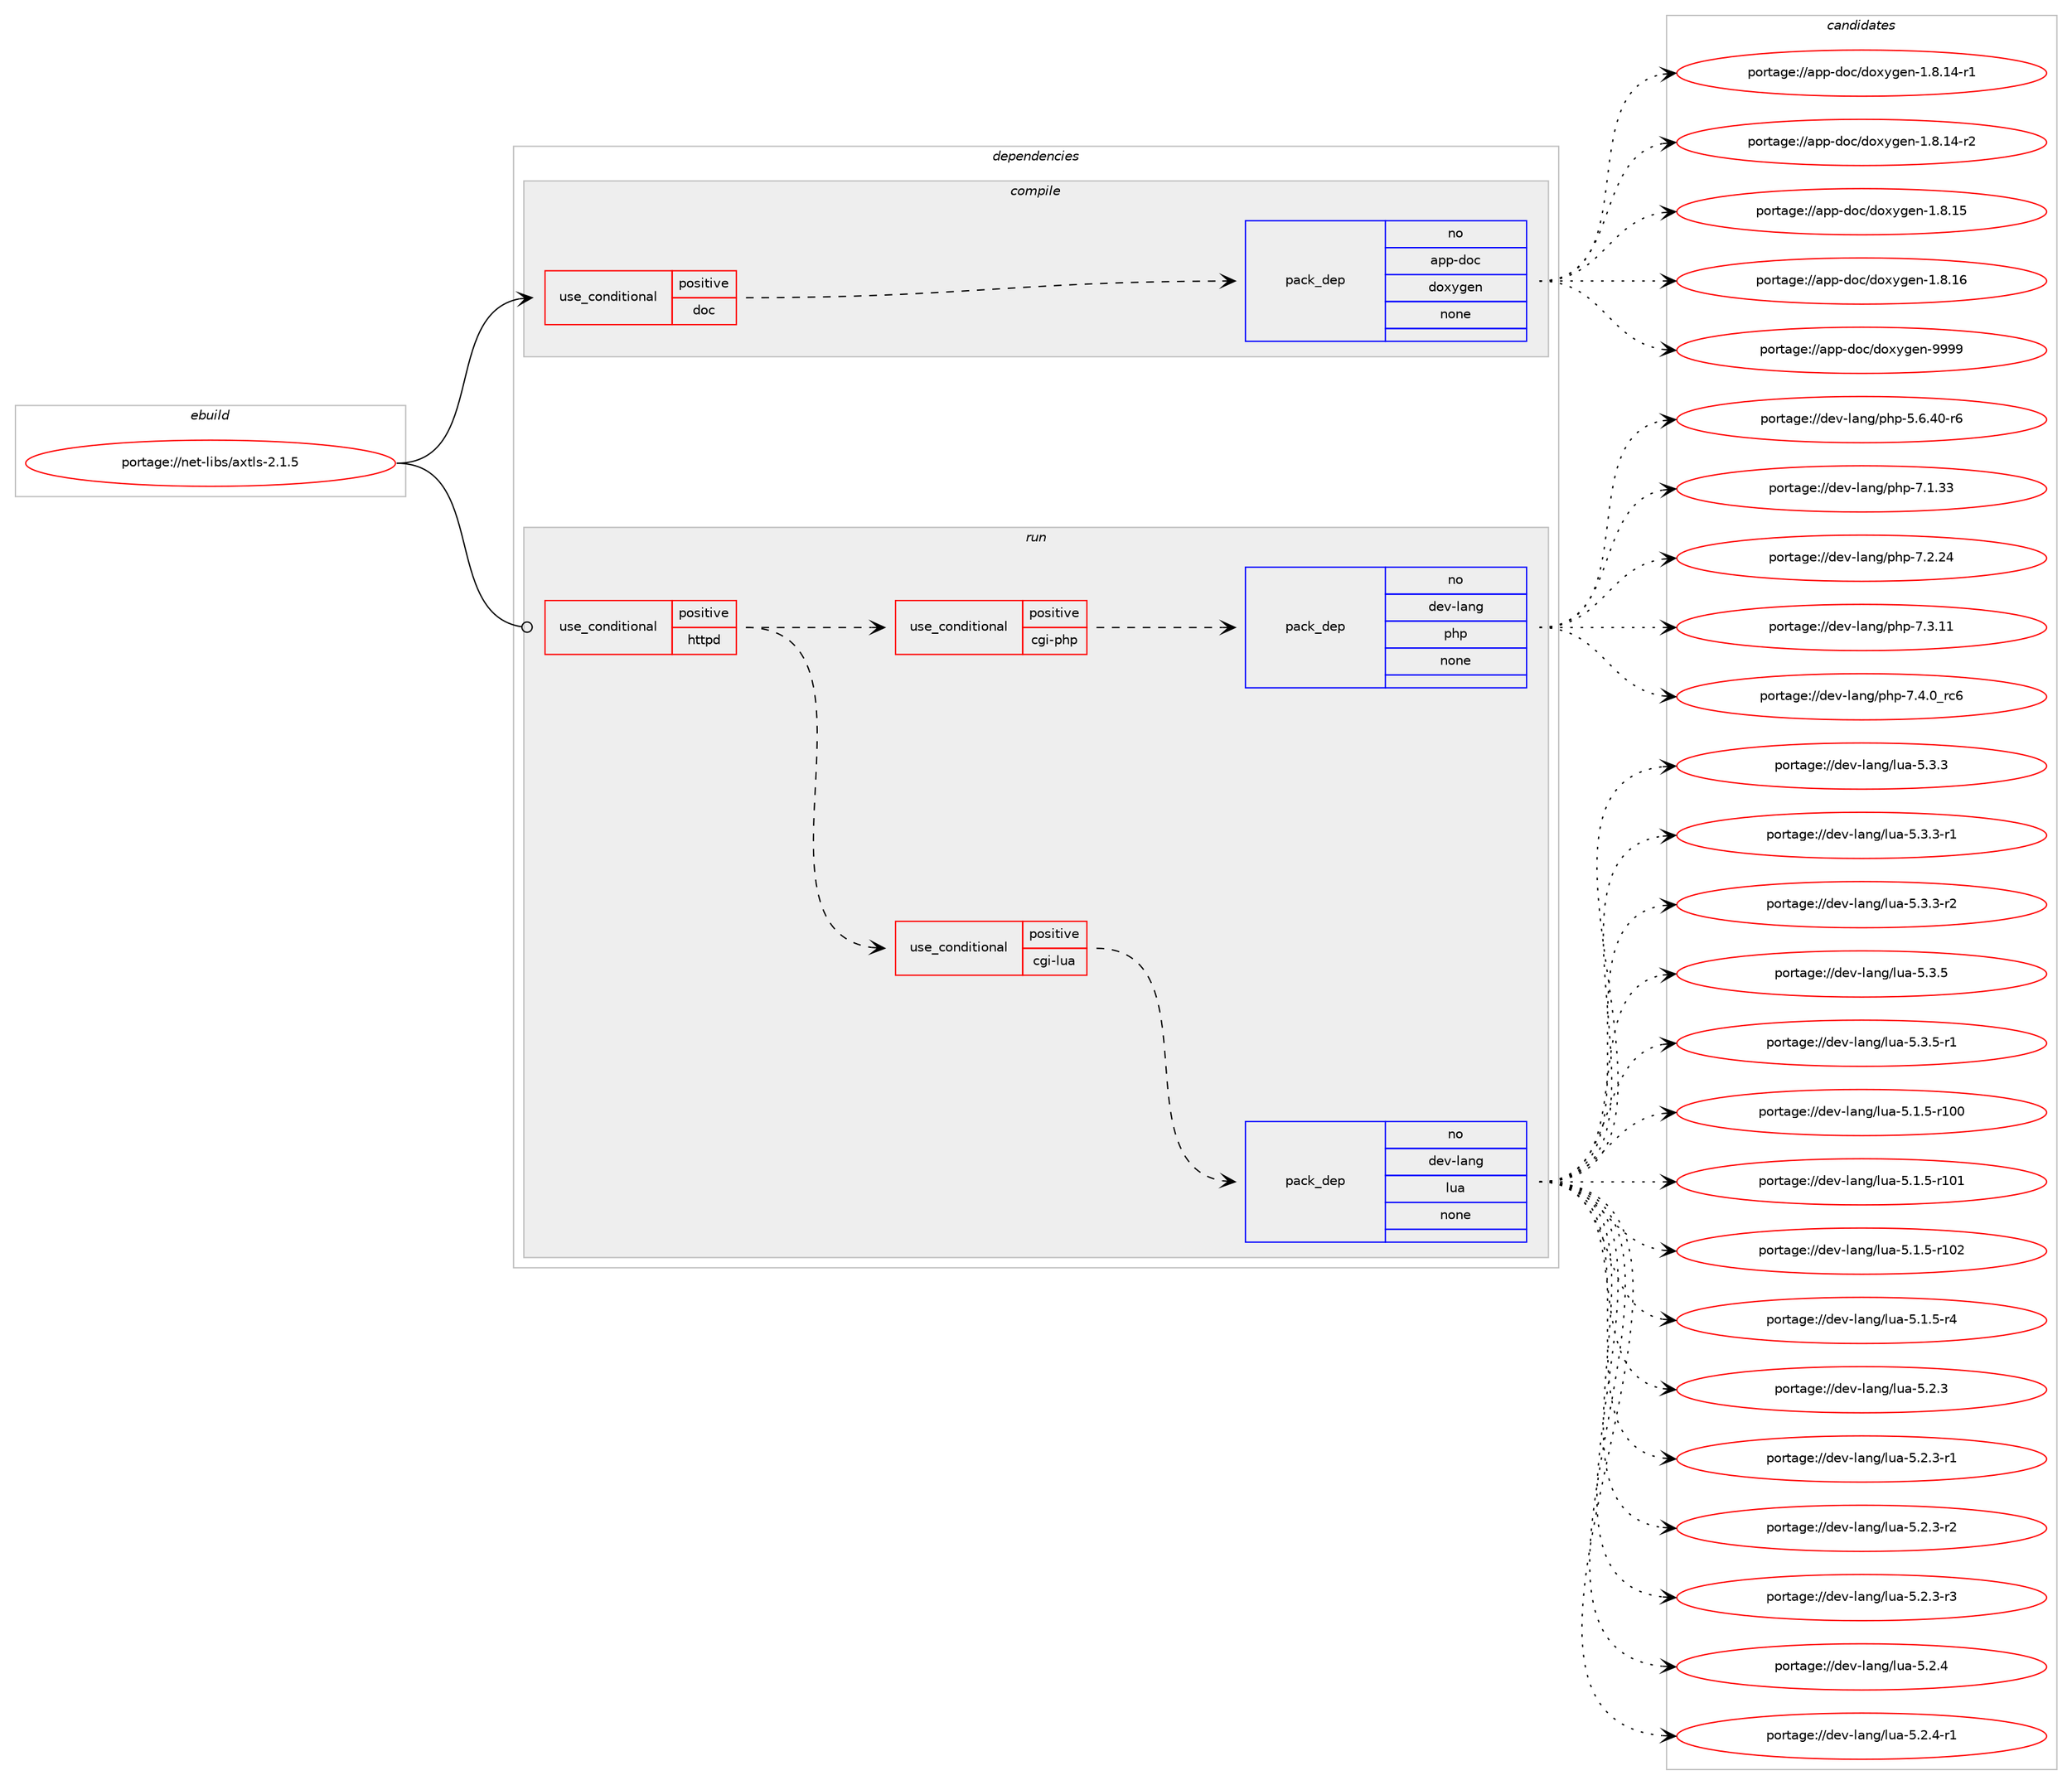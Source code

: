 digraph prolog {

# *************
# Graph options
# *************

newrank=true;
concentrate=true;
compound=true;
graph [rankdir=LR,fontname=Helvetica,fontsize=10,ranksep=1.5];#, ranksep=2.5, nodesep=0.2];
edge  [arrowhead=vee];
node  [fontname=Helvetica,fontsize=10];

# **********
# The ebuild
# **********

subgraph cluster_leftcol {
color=gray;
rank=same;
label=<<i>ebuild</i>>;
id [label="portage://net-libs/axtls-2.1.5", color=red, width=4, href="../net-libs/axtls-2.1.5.svg"];
}

# ****************
# The dependencies
# ****************

subgraph cluster_midcol {
color=gray;
label=<<i>dependencies</i>>;
subgraph cluster_compile {
fillcolor="#eeeeee";
style=filled;
label=<<i>compile</i>>;
subgraph cond89580 {
dependency358036 [label=<<TABLE BORDER="0" CELLBORDER="1" CELLSPACING="0" CELLPADDING="4"><TR><TD ROWSPAN="3" CELLPADDING="10">use_conditional</TD></TR><TR><TD>positive</TD></TR><TR><TD>doc</TD></TR></TABLE>>, shape=none, color=red];
subgraph pack262539 {
dependency358037 [label=<<TABLE BORDER="0" CELLBORDER="1" CELLSPACING="0" CELLPADDING="4" WIDTH="220"><TR><TD ROWSPAN="6" CELLPADDING="30">pack_dep</TD></TR><TR><TD WIDTH="110">no</TD></TR><TR><TD>app-doc</TD></TR><TR><TD>doxygen</TD></TR><TR><TD>none</TD></TR><TR><TD></TD></TR></TABLE>>, shape=none, color=blue];
}
dependency358036:e -> dependency358037:w [weight=20,style="dashed",arrowhead="vee"];
}
id:e -> dependency358036:w [weight=20,style="solid",arrowhead="vee"];
}
subgraph cluster_compileandrun {
fillcolor="#eeeeee";
style=filled;
label=<<i>compile and run</i>>;
}
subgraph cluster_run {
fillcolor="#eeeeee";
style=filled;
label=<<i>run</i>>;
subgraph cond89581 {
dependency358038 [label=<<TABLE BORDER="0" CELLBORDER="1" CELLSPACING="0" CELLPADDING="4"><TR><TD ROWSPAN="3" CELLPADDING="10">use_conditional</TD></TR><TR><TD>positive</TD></TR><TR><TD>httpd</TD></TR></TABLE>>, shape=none, color=red];
subgraph cond89582 {
dependency358039 [label=<<TABLE BORDER="0" CELLBORDER="1" CELLSPACING="0" CELLPADDING="4"><TR><TD ROWSPAN="3" CELLPADDING="10">use_conditional</TD></TR><TR><TD>positive</TD></TR><TR><TD>cgi-lua</TD></TR></TABLE>>, shape=none, color=red];
subgraph pack262540 {
dependency358040 [label=<<TABLE BORDER="0" CELLBORDER="1" CELLSPACING="0" CELLPADDING="4" WIDTH="220"><TR><TD ROWSPAN="6" CELLPADDING="30">pack_dep</TD></TR><TR><TD WIDTH="110">no</TD></TR><TR><TD>dev-lang</TD></TR><TR><TD>lua</TD></TR><TR><TD>none</TD></TR><TR><TD></TD></TR></TABLE>>, shape=none, color=blue];
}
dependency358039:e -> dependency358040:w [weight=20,style="dashed",arrowhead="vee"];
}
dependency358038:e -> dependency358039:w [weight=20,style="dashed",arrowhead="vee"];
subgraph cond89583 {
dependency358041 [label=<<TABLE BORDER="0" CELLBORDER="1" CELLSPACING="0" CELLPADDING="4"><TR><TD ROWSPAN="3" CELLPADDING="10">use_conditional</TD></TR><TR><TD>positive</TD></TR><TR><TD>cgi-php</TD></TR></TABLE>>, shape=none, color=red];
subgraph pack262541 {
dependency358042 [label=<<TABLE BORDER="0" CELLBORDER="1" CELLSPACING="0" CELLPADDING="4" WIDTH="220"><TR><TD ROWSPAN="6" CELLPADDING="30">pack_dep</TD></TR><TR><TD WIDTH="110">no</TD></TR><TR><TD>dev-lang</TD></TR><TR><TD>php</TD></TR><TR><TD>none</TD></TR><TR><TD></TD></TR></TABLE>>, shape=none, color=blue];
}
dependency358041:e -> dependency358042:w [weight=20,style="dashed",arrowhead="vee"];
}
dependency358038:e -> dependency358041:w [weight=20,style="dashed",arrowhead="vee"];
}
id:e -> dependency358038:w [weight=20,style="solid",arrowhead="odot"];
}
}

# **************
# The candidates
# **************

subgraph cluster_choices {
rank=same;
color=gray;
label=<<i>candidates</i>>;

subgraph choice262539 {
color=black;
nodesep=1;
choiceportage97112112451001119947100111120121103101110454946564649524511449 [label="portage://app-doc/doxygen-1.8.14-r1", color=red, width=4,href="../app-doc/doxygen-1.8.14-r1.svg"];
choiceportage97112112451001119947100111120121103101110454946564649524511450 [label="portage://app-doc/doxygen-1.8.14-r2", color=red, width=4,href="../app-doc/doxygen-1.8.14-r2.svg"];
choiceportage9711211245100111994710011112012110310111045494656464953 [label="portage://app-doc/doxygen-1.8.15", color=red, width=4,href="../app-doc/doxygen-1.8.15.svg"];
choiceportage9711211245100111994710011112012110310111045494656464954 [label="portage://app-doc/doxygen-1.8.16", color=red, width=4,href="../app-doc/doxygen-1.8.16.svg"];
choiceportage971121124510011199471001111201211031011104557575757 [label="portage://app-doc/doxygen-9999", color=red, width=4,href="../app-doc/doxygen-9999.svg"];
dependency358037:e -> choiceportage97112112451001119947100111120121103101110454946564649524511449:w [style=dotted,weight="100"];
dependency358037:e -> choiceportage97112112451001119947100111120121103101110454946564649524511450:w [style=dotted,weight="100"];
dependency358037:e -> choiceportage9711211245100111994710011112012110310111045494656464953:w [style=dotted,weight="100"];
dependency358037:e -> choiceportage9711211245100111994710011112012110310111045494656464954:w [style=dotted,weight="100"];
dependency358037:e -> choiceportage971121124510011199471001111201211031011104557575757:w [style=dotted,weight="100"];
}
subgraph choice262540 {
color=black;
nodesep=1;
choiceportage1001011184510897110103471081179745534649465345114494848 [label="portage://dev-lang/lua-5.1.5-r100", color=red, width=4,href="../dev-lang/lua-5.1.5-r100.svg"];
choiceportage1001011184510897110103471081179745534649465345114494849 [label="portage://dev-lang/lua-5.1.5-r101", color=red, width=4,href="../dev-lang/lua-5.1.5-r101.svg"];
choiceportage1001011184510897110103471081179745534649465345114494850 [label="portage://dev-lang/lua-5.1.5-r102", color=red, width=4,href="../dev-lang/lua-5.1.5-r102.svg"];
choiceportage100101118451089711010347108117974553464946534511452 [label="portage://dev-lang/lua-5.1.5-r4", color=red, width=4,href="../dev-lang/lua-5.1.5-r4.svg"];
choiceportage10010111845108971101034710811797455346504651 [label="portage://dev-lang/lua-5.2.3", color=red, width=4,href="../dev-lang/lua-5.2.3.svg"];
choiceportage100101118451089711010347108117974553465046514511449 [label="portage://dev-lang/lua-5.2.3-r1", color=red, width=4,href="../dev-lang/lua-5.2.3-r1.svg"];
choiceportage100101118451089711010347108117974553465046514511450 [label="portage://dev-lang/lua-5.2.3-r2", color=red, width=4,href="../dev-lang/lua-5.2.3-r2.svg"];
choiceportage100101118451089711010347108117974553465046514511451 [label="portage://dev-lang/lua-5.2.3-r3", color=red, width=4,href="../dev-lang/lua-5.2.3-r3.svg"];
choiceportage10010111845108971101034710811797455346504652 [label="portage://dev-lang/lua-5.2.4", color=red, width=4,href="../dev-lang/lua-5.2.4.svg"];
choiceportage100101118451089711010347108117974553465046524511449 [label="portage://dev-lang/lua-5.2.4-r1", color=red, width=4,href="../dev-lang/lua-5.2.4-r1.svg"];
choiceportage10010111845108971101034710811797455346514651 [label="portage://dev-lang/lua-5.3.3", color=red, width=4,href="../dev-lang/lua-5.3.3.svg"];
choiceportage100101118451089711010347108117974553465146514511449 [label="portage://dev-lang/lua-5.3.3-r1", color=red, width=4,href="../dev-lang/lua-5.3.3-r1.svg"];
choiceportage100101118451089711010347108117974553465146514511450 [label="portage://dev-lang/lua-5.3.3-r2", color=red, width=4,href="../dev-lang/lua-5.3.3-r2.svg"];
choiceportage10010111845108971101034710811797455346514653 [label="portage://dev-lang/lua-5.3.5", color=red, width=4,href="../dev-lang/lua-5.3.5.svg"];
choiceportage100101118451089711010347108117974553465146534511449 [label="portage://dev-lang/lua-5.3.5-r1", color=red, width=4,href="../dev-lang/lua-5.3.5-r1.svg"];
dependency358040:e -> choiceportage1001011184510897110103471081179745534649465345114494848:w [style=dotted,weight="100"];
dependency358040:e -> choiceportage1001011184510897110103471081179745534649465345114494849:w [style=dotted,weight="100"];
dependency358040:e -> choiceportage1001011184510897110103471081179745534649465345114494850:w [style=dotted,weight="100"];
dependency358040:e -> choiceportage100101118451089711010347108117974553464946534511452:w [style=dotted,weight="100"];
dependency358040:e -> choiceportage10010111845108971101034710811797455346504651:w [style=dotted,weight="100"];
dependency358040:e -> choiceportage100101118451089711010347108117974553465046514511449:w [style=dotted,weight="100"];
dependency358040:e -> choiceportage100101118451089711010347108117974553465046514511450:w [style=dotted,weight="100"];
dependency358040:e -> choiceportage100101118451089711010347108117974553465046514511451:w [style=dotted,weight="100"];
dependency358040:e -> choiceportage10010111845108971101034710811797455346504652:w [style=dotted,weight="100"];
dependency358040:e -> choiceportage100101118451089711010347108117974553465046524511449:w [style=dotted,weight="100"];
dependency358040:e -> choiceportage10010111845108971101034710811797455346514651:w [style=dotted,weight="100"];
dependency358040:e -> choiceportage100101118451089711010347108117974553465146514511449:w [style=dotted,weight="100"];
dependency358040:e -> choiceportage100101118451089711010347108117974553465146514511450:w [style=dotted,weight="100"];
dependency358040:e -> choiceportage10010111845108971101034710811797455346514653:w [style=dotted,weight="100"];
dependency358040:e -> choiceportage100101118451089711010347108117974553465146534511449:w [style=dotted,weight="100"];
}
subgraph choice262541 {
color=black;
nodesep=1;
choiceportage100101118451089711010347112104112455346544652484511454 [label="portage://dev-lang/php-5.6.40-r6", color=red, width=4,href="../dev-lang/php-5.6.40-r6.svg"];
choiceportage10010111845108971101034711210411245554649465151 [label="portage://dev-lang/php-7.1.33", color=red, width=4,href="../dev-lang/php-7.1.33.svg"];
choiceportage10010111845108971101034711210411245554650465052 [label="portage://dev-lang/php-7.2.24", color=red, width=4,href="../dev-lang/php-7.2.24.svg"];
choiceportage10010111845108971101034711210411245554651464949 [label="portage://dev-lang/php-7.3.11", color=red, width=4,href="../dev-lang/php-7.3.11.svg"];
choiceportage100101118451089711010347112104112455546524648951149954 [label="portage://dev-lang/php-7.4.0_rc6", color=red, width=4,href="../dev-lang/php-7.4.0_rc6.svg"];
dependency358042:e -> choiceportage100101118451089711010347112104112455346544652484511454:w [style=dotted,weight="100"];
dependency358042:e -> choiceportage10010111845108971101034711210411245554649465151:w [style=dotted,weight="100"];
dependency358042:e -> choiceportage10010111845108971101034711210411245554650465052:w [style=dotted,weight="100"];
dependency358042:e -> choiceportage10010111845108971101034711210411245554651464949:w [style=dotted,weight="100"];
dependency358042:e -> choiceportage100101118451089711010347112104112455546524648951149954:w [style=dotted,weight="100"];
}
}

}
